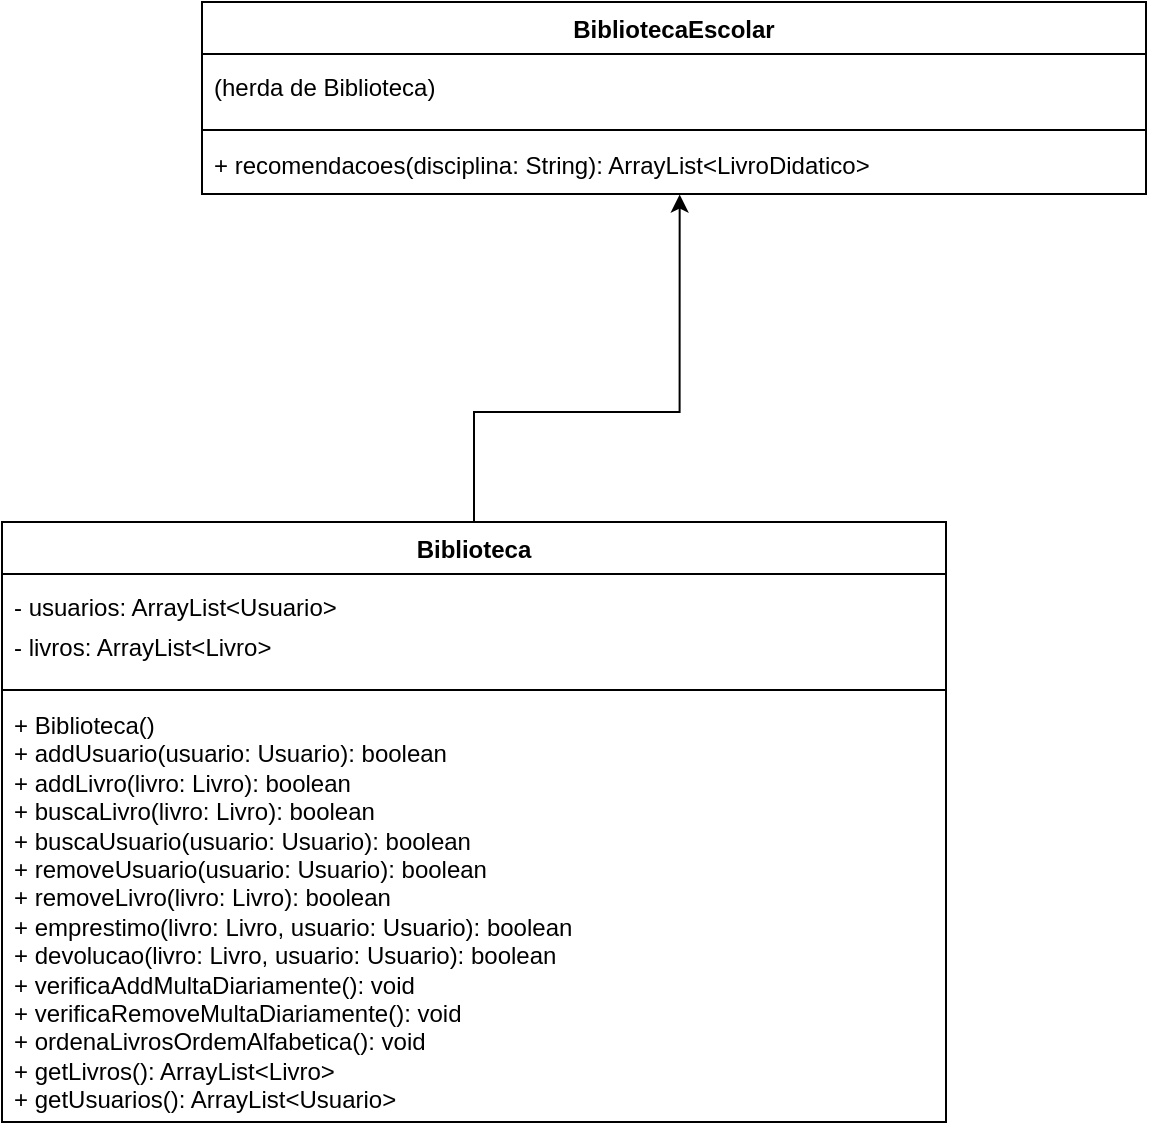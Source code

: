 <mxfile version="24.9.1">
  <diagram name="Página-1" id="RASl1B6eIukW8ZWm1g42">
    <mxGraphModel dx="367" dy="1913" grid="1" gridSize="10" guides="1" tooltips="1" connect="1" arrows="1" fold="1" page="1" pageScale="1" pageWidth="827" pageHeight="1169" math="0" shadow="0">
      <root>
        <mxCell id="0" />
        <mxCell id="1" parent="0" />
        <mxCell id="F5OWQ1gE8-suJ9W_WyJx-11" style="edgeStyle=orthogonalEdgeStyle;rounded=0;orthogonalLoop=1;jettySize=auto;html=1;exitX=0.5;exitY=0;exitDx=0;exitDy=0;entryX=0.506;entryY=1.009;entryDx=0;entryDy=0;entryPerimeter=0;" edge="1" parent="1" source="F5OWQ1gE8-suJ9W_WyJx-1" target="F5OWQ1gE8-suJ9W_WyJx-8">
          <mxGeometry relative="1" as="geometry">
            <mxPoint x="1360" y="-730" as="targetPoint" />
            <Array as="points">
              <mxPoint x="1256" y="-685" />
              <mxPoint x="1359" y="-685" />
            </Array>
          </mxGeometry>
        </mxCell>
        <mxCell id="F5OWQ1gE8-suJ9W_WyJx-1" value="Biblioteca" style="swimlane;fontStyle=1;align=center;verticalAlign=top;childLayout=stackLayout;horizontal=1;startSize=26;horizontalStack=0;resizeParent=1;resizeParentMax=0;resizeLast=0;collapsible=1;marginBottom=0;whiteSpace=wrap;html=1;fillColor=default;" vertex="1" parent="1">
          <mxGeometry x="1020" y="-630" width="472" height="300" as="geometry" />
        </mxCell>
        <mxCell id="F5OWQ1gE8-suJ9W_WyJx-2" value="&lt;div style=&quot;line-height: 160%;&quot;&gt;- usuarios: ArrayList&amp;lt;Usuario&amp;gt;&amp;nbsp;&lt;/div&gt;&lt;div style=&quot;line-height: 160%;&quot;&gt;- livros: ArrayList&amp;lt;Livro&amp;gt;&amp;nbsp;&lt;br&gt;&lt;/div&gt;" style="text;strokeColor=none;fillColor=none;align=left;verticalAlign=middle;spacingLeft=4;spacingRight=4;overflow=hidden;rotatable=0;points=[[0,0.5],[1,0.5]];portConstraint=eastwest;whiteSpace=wrap;html=1;" vertex="1" parent="F5OWQ1gE8-suJ9W_WyJx-1">
          <mxGeometry y="26" width="472" height="54" as="geometry" />
        </mxCell>
        <mxCell id="F5OWQ1gE8-suJ9W_WyJx-3" value="" style="line;strokeWidth=1;fillColor=none;align=left;verticalAlign=middle;spacingTop=-1;spacingLeft=3;spacingRight=3;rotatable=0;labelPosition=right;points=[];portConstraint=eastwest;strokeColor=inherit;" vertex="1" parent="F5OWQ1gE8-suJ9W_WyJx-1">
          <mxGeometry y="80" width="472" height="8" as="geometry" />
        </mxCell>
        <mxCell id="F5OWQ1gE8-suJ9W_WyJx-4" value="+ &lt;span class=&quot;hljs-title function_ invoke__&quot;&gt;Biblioteca&lt;/span&gt;()&amp;nbsp;&lt;br&gt;+ &lt;span class=&quot;hljs-title function_ invoke__&quot;&gt;addUsuario&lt;/span&gt;(&lt;span class=&quot;hljs-attr&quot;&gt;usuario&lt;/span&gt;: Usuario): &lt;span class=&quot;hljs-keyword&quot;&gt;boolean&lt;/span&gt;&amp;nbsp;&lt;br&gt;+ &lt;span class=&quot;hljs-title function_ invoke__&quot;&gt;addLivro&lt;/span&gt;(&lt;span class=&quot;hljs-attr&quot;&gt;livro&lt;/span&gt;: Livro): &lt;span class=&quot;hljs-keyword&quot;&gt;boolean&lt;/span&gt;&amp;nbsp;&lt;br&gt;+ &lt;span class=&quot;hljs-title function_ invoke__&quot;&gt;buscaLivro&lt;/span&gt;(&lt;span class=&quot;hljs-attr&quot;&gt;livro&lt;/span&gt;: Livro): &lt;span class=&quot;hljs-keyword&quot;&gt;boolean&lt;/span&gt;&amp;nbsp;&lt;br&gt;+ &lt;span class=&quot;hljs-title function_ invoke__&quot;&gt;buscaUsuario&lt;/span&gt;(&lt;span class=&quot;hljs-attr&quot;&gt;usuario&lt;/span&gt;: Usuario): &lt;span class=&quot;hljs-keyword&quot;&gt;boolean&lt;/span&gt;&amp;nbsp;&lt;br&gt;+ &lt;span class=&quot;hljs-title function_ invoke__&quot;&gt;removeUsuario&lt;/span&gt;(&lt;span class=&quot;hljs-attr&quot;&gt;usuario&lt;/span&gt;: Usuario): &lt;span class=&quot;hljs-keyword&quot;&gt;boolean&lt;/span&gt;&amp;nbsp;&lt;br&gt;+ &lt;span class=&quot;hljs-title function_ invoke__&quot;&gt;removeLivro&lt;/span&gt;(&lt;span class=&quot;hljs-attr&quot;&gt;livro&lt;/span&gt;: Livro): &lt;span class=&quot;hljs-keyword&quot;&gt;boolean&lt;/span&gt;&amp;nbsp;&lt;br&gt;+ &lt;span class=&quot;hljs-title function_ invoke__&quot;&gt;emprestimo&lt;/span&gt;(&lt;span class=&quot;hljs-attr&quot;&gt;livro&lt;/span&gt;: Livro, &lt;span class=&quot;hljs-attr&quot;&gt;usuario&lt;/span&gt;: Usuario): &lt;span class=&quot;hljs-keyword&quot;&gt;boolean&lt;/span&gt;&amp;nbsp;&lt;br&gt;+ &lt;span class=&quot;hljs-title function_ invoke__&quot;&gt;devolucao&lt;/span&gt;(&lt;span class=&quot;hljs-attr&quot;&gt;livro&lt;/span&gt;: Livro, &lt;span class=&quot;hljs-attr&quot;&gt;usuario&lt;/span&gt;: Usuario): &lt;span class=&quot;hljs-keyword&quot;&gt;boolean&lt;/span&gt;&amp;nbsp;&lt;br&gt;+ &lt;span class=&quot;hljs-title function_ invoke__&quot;&gt;verificaAddMultaDiariamente&lt;/span&gt;(): &lt;span class=&quot;hljs-keyword&quot;&gt;void&lt;/span&gt;&amp;nbsp;&lt;br&gt;+ &lt;span class=&quot;hljs-title function_ invoke__&quot;&gt;verificaRemoveMultaDiariamente&lt;/span&gt;(): &lt;span class=&quot;hljs-keyword&quot;&gt;void&lt;/span&gt;&amp;nbsp;&lt;br&gt;+ &lt;span class=&quot;hljs-title function_ invoke__&quot;&gt;ordenaLivrosOrdemAlfabetica&lt;/span&gt;(): &lt;span class=&quot;hljs-keyword&quot;&gt;void&lt;/span&gt;&amp;nbsp;&lt;br&gt;+ &lt;span class=&quot;hljs-title function_ invoke__&quot;&gt;getLivros&lt;/span&gt;(): ArrayList&amp;lt;Livro&amp;gt;&amp;nbsp;&lt;br&gt;+ &lt;span class=&quot;hljs-title function_ invoke__&quot;&gt;getUsuarios&lt;/span&gt;(): ArrayList&amp;lt;Usuario&amp;gt;" style="text;strokeColor=none;fillColor=none;align=left;verticalAlign=top;spacingLeft=4;spacingRight=4;overflow=hidden;rotatable=0;points=[[0,0.5],[1,0.5]];portConstraint=eastwest;whiteSpace=wrap;html=1;" vertex="1" parent="F5OWQ1gE8-suJ9W_WyJx-1">
          <mxGeometry y="88" width="472" height="212" as="geometry" />
        </mxCell>
        <mxCell id="F5OWQ1gE8-suJ9W_WyJx-5" value="BibliotecaEscolar" style="swimlane;fontStyle=1;align=center;verticalAlign=top;childLayout=stackLayout;horizontal=1;startSize=26;horizontalStack=0;resizeParent=1;resizeParentMax=0;resizeLast=0;collapsible=1;marginBottom=0;whiteSpace=wrap;html=1;fillColor=default;" vertex="1" parent="1">
          <mxGeometry x="1120" y="-890" width="472" height="96" as="geometry" />
        </mxCell>
        <mxCell id="F5OWQ1gE8-suJ9W_WyJx-6" value="&lt;div style=&quot;line-height: 160%;&quot;&gt;(herda de Biblioteca)&lt;br&gt;&lt;/div&gt;" style="text;strokeColor=none;fillColor=none;align=left;verticalAlign=middle;spacingLeft=4;spacingRight=4;overflow=hidden;rotatable=0;points=[[0,0.5],[1,0.5]];portConstraint=eastwest;whiteSpace=wrap;html=1;" vertex="1" parent="F5OWQ1gE8-suJ9W_WyJx-5">
          <mxGeometry y="26" width="472" height="34" as="geometry" />
        </mxCell>
        <mxCell id="F5OWQ1gE8-suJ9W_WyJx-7" value="" style="line;strokeWidth=1;fillColor=none;align=left;verticalAlign=middle;spacingTop=-1;spacingLeft=3;spacingRight=3;rotatable=0;labelPosition=right;points=[];portConstraint=eastwest;strokeColor=inherit;" vertex="1" parent="F5OWQ1gE8-suJ9W_WyJx-5">
          <mxGeometry y="60" width="472" height="8" as="geometry" />
        </mxCell>
        <mxCell id="F5OWQ1gE8-suJ9W_WyJx-8" value="+ recomendacoes(disciplina: String): ArrayList&amp;lt;LivroDidatico&amp;gt;" style="text;strokeColor=none;fillColor=none;align=left;verticalAlign=top;spacingLeft=4;spacingRight=4;overflow=hidden;rotatable=0;points=[[0,0.5],[1,0.5]];portConstraint=eastwest;whiteSpace=wrap;html=1;" vertex="1" parent="F5OWQ1gE8-suJ9W_WyJx-5">
          <mxGeometry y="68" width="472" height="28" as="geometry" />
        </mxCell>
      </root>
    </mxGraphModel>
  </diagram>
</mxfile>
